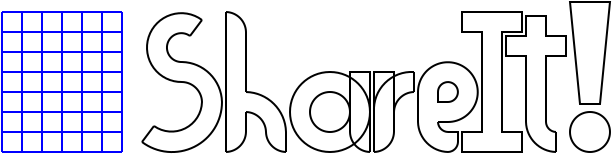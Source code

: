 <?xml version="1.0" encoding="UTF-8"?>
<dia:diagram xmlns:dia="http://www.lysator.liu.se/~alla/dia/">
  <dia:layer name="Fondo" visible="true" active="true">
    <dia:group>
      <dia:object type="Standard - Line" version="0" id="O0">
        <dia:attribute name="obj_pos">
          <dia:point val="-7,4"/>
        </dia:attribute>
        <dia:attribute name="obj_bb">
          <dia:rectangle val="-7.05,3.95;-0.95,4.05"/>
        </dia:attribute>
        <dia:attribute name="conn_endpoints">
          <dia:point val="-7,4"/>
          <dia:point val="-1,4"/>
        </dia:attribute>
        <dia:attribute name="numcp">
          <dia:int val="1"/>
        </dia:attribute>
        <dia:attribute name="line_color">
          <dia:color val="#0000ff"/>
        </dia:attribute>
      </dia:object>
      <dia:object type="Standard - Line" version="0" id="O1">
        <dia:attribute name="obj_pos">
          <dia:point val="-7,5"/>
        </dia:attribute>
        <dia:attribute name="obj_bb">
          <dia:rectangle val="-7.05,4.95;-0.95,5.05"/>
        </dia:attribute>
        <dia:attribute name="conn_endpoints">
          <dia:point val="-7,5"/>
          <dia:point val="-1,5"/>
        </dia:attribute>
        <dia:attribute name="numcp">
          <dia:int val="1"/>
        </dia:attribute>
        <dia:attribute name="line_color">
          <dia:color val="#0000ff"/>
        </dia:attribute>
      </dia:object>
      <dia:object type="Standard - Line" version="0" id="O2">
        <dia:attribute name="obj_pos">
          <dia:point val="-7,6"/>
        </dia:attribute>
        <dia:attribute name="obj_bb">
          <dia:rectangle val="-7.05,5.95;-0.95,6.05"/>
        </dia:attribute>
        <dia:attribute name="conn_endpoints">
          <dia:point val="-7,6"/>
          <dia:point val="-1,6"/>
        </dia:attribute>
        <dia:attribute name="numcp">
          <dia:int val="1"/>
        </dia:attribute>
        <dia:attribute name="line_color">
          <dia:color val="#0000ff"/>
        </dia:attribute>
      </dia:object>
      <dia:object type="Standard - Line" version="0" id="O3">
        <dia:attribute name="obj_pos">
          <dia:point val="-7,7"/>
        </dia:attribute>
        <dia:attribute name="obj_bb">
          <dia:rectangle val="-7.05,6.95;-0.95,7.05"/>
        </dia:attribute>
        <dia:attribute name="conn_endpoints">
          <dia:point val="-7,7"/>
          <dia:point val="-1,7"/>
        </dia:attribute>
        <dia:attribute name="numcp">
          <dia:int val="1"/>
        </dia:attribute>
        <dia:attribute name="line_color">
          <dia:color val="#0000ff"/>
        </dia:attribute>
      </dia:object>
      <dia:object type="Standard - Line" version="0" id="O4">
        <dia:attribute name="obj_pos">
          <dia:point val="-7,3"/>
        </dia:attribute>
        <dia:attribute name="obj_bb">
          <dia:rectangle val="-7.05,2.95;-0.95,3.05"/>
        </dia:attribute>
        <dia:attribute name="conn_endpoints">
          <dia:point val="-7,3"/>
          <dia:point val="-1,3"/>
        </dia:attribute>
        <dia:attribute name="numcp">
          <dia:int val="1"/>
        </dia:attribute>
        <dia:attribute name="line_color">
          <dia:color val="#0000ff"/>
        </dia:attribute>
      </dia:object>
      <dia:object type="Standard - Line" version="0" id="O5">
        <dia:attribute name="obj_pos">
          <dia:point val="-7,2"/>
        </dia:attribute>
        <dia:attribute name="obj_bb">
          <dia:rectangle val="-7.05,1.95;-0.95,2.05"/>
        </dia:attribute>
        <dia:attribute name="conn_endpoints">
          <dia:point val="-7,2"/>
          <dia:point val="-1,2"/>
        </dia:attribute>
        <dia:attribute name="numcp">
          <dia:int val="1"/>
        </dia:attribute>
        <dia:attribute name="line_color">
          <dia:color val="#0000ff"/>
        </dia:attribute>
      </dia:object>
      <dia:object type="Standard - Line" version="0" id="O6">
        <dia:attribute name="obj_pos">
          <dia:point val="-7,1"/>
        </dia:attribute>
        <dia:attribute name="obj_bb">
          <dia:rectangle val="-7.05,0.95;-0.95,1.05"/>
        </dia:attribute>
        <dia:attribute name="conn_endpoints">
          <dia:point val="-7,1"/>
          <dia:point val="-1,1"/>
        </dia:attribute>
        <dia:attribute name="numcp">
          <dia:int val="1"/>
        </dia:attribute>
        <dia:attribute name="line_color">
          <dia:color val="#0000ff"/>
        </dia:attribute>
      </dia:object>
      <dia:object type="Standard - Line" version="0" id="O7">
        <dia:attribute name="obj_pos">
          <dia:point val="-7,4.441e-15"/>
        </dia:attribute>
        <dia:attribute name="obj_bb">
          <dia:rectangle val="-7.05,-0.05;-0.95,0.05"/>
        </dia:attribute>
        <dia:attribute name="conn_endpoints">
          <dia:point val="-7,4.441e-15"/>
          <dia:point val="-1,4.441e-15"/>
        </dia:attribute>
        <dia:attribute name="numcp">
          <dia:int val="1"/>
        </dia:attribute>
        <dia:attribute name="line_color">
          <dia:color val="#0000ff"/>
        </dia:attribute>
      </dia:object>
      <dia:object type="Standard - Line" version="0" id="O8">
        <dia:attribute name="obj_pos">
          <dia:point val="-7,4.441e-15"/>
        </dia:attribute>
        <dia:attribute name="obj_bb">
          <dia:rectangle val="-7.05,-0.05;-6.95,7.05"/>
        </dia:attribute>
        <dia:attribute name="conn_endpoints">
          <dia:point val="-7,4.441e-15"/>
          <dia:point val="-7,7"/>
        </dia:attribute>
        <dia:attribute name="numcp">
          <dia:int val="1"/>
        </dia:attribute>
        <dia:attribute name="line_color">
          <dia:color val="#0000ff"/>
        </dia:attribute>
      </dia:object>
      <dia:object type="Standard - Line" version="0" id="O9">
        <dia:attribute name="obj_pos">
          <dia:point val="-6,4.441e-15"/>
        </dia:attribute>
        <dia:attribute name="obj_bb">
          <dia:rectangle val="-6.05,-0.05;-5.95,7.05"/>
        </dia:attribute>
        <dia:attribute name="conn_endpoints">
          <dia:point val="-6,4.441e-15"/>
          <dia:point val="-6,7"/>
        </dia:attribute>
        <dia:attribute name="numcp">
          <dia:int val="1"/>
        </dia:attribute>
        <dia:attribute name="line_color">
          <dia:color val="#0000ff"/>
        </dia:attribute>
      </dia:object>
      <dia:object type="Standard - Line" version="0" id="O10">
        <dia:attribute name="obj_pos">
          <dia:point val="-5,4.441e-15"/>
        </dia:attribute>
        <dia:attribute name="obj_bb">
          <dia:rectangle val="-5.05,-0.05;-4.95,7.05"/>
        </dia:attribute>
        <dia:attribute name="conn_endpoints">
          <dia:point val="-5,4.441e-15"/>
          <dia:point val="-5,7"/>
        </dia:attribute>
        <dia:attribute name="numcp">
          <dia:int val="1"/>
        </dia:attribute>
        <dia:attribute name="line_color">
          <dia:color val="#0000ff"/>
        </dia:attribute>
      </dia:object>
      <dia:object type="Standard - Line" version="0" id="O11">
        <dia:attribute name="obj_pos">
          <dia:point val="-4,4.441e-15"/>
        </dia:attribute>
        <dia:attribute name="obj_bb">
          <dia:rectangle val="-4.05,-0.05;-3.95,7.05"/>
        </dia:attribute>
        <dia:attribute name="conn_endpoints">
          <dia:point val="-4,4.441e-15"/>
          <dia:point val="-4,7"/>
        </dia:attribute>
        <dia:attribute name="numcp">
          <dia:int val="1"/>
        </dia:attribute>
        <dia:attribute name="line_color">
          <dia:color val="#0000ff"/>
        </dia:attribute>
      </dia:object>
      <dia:object type="Standard - Line" version="0" id="O12">
        <dia:attribute name="obj_pos">
          <dia:point val="-3,4.441e-15"/>
        </dia:attribute>
        <dia:attribute name="obj_bb">
          <dia:rectangle val="-3.05,-0.05;-2.95,7.05"/>
        </dia:attribute>
        <dia:attribute name="conn_endpoints">
          <dia:point val="-3,4.441e-15"/>
          <dia:point val="-3,7"/>
        </dia:attribute>
        <dia:attribute name="numcp">
          <dia:int val="1"/>
        </dia:attribute>
        <dia:attribute name="line_color">
          <dia:color val="#0000ff"/>
        </dia:attribute>
      </dia:object>
      <dia:object type="Standard - Line" version="0" id="O13">
        <dia:attribute name="obj_pos">
          <dia:point val="-2,4.441e-15"/>
        </dia:attribute>
        <dia:attribute name="obj_bb">
          <dia:rectangle val="-2.05,-0.05;-1.95,7.05"/>
        </dia:attribute>
        <dia:attribute name="conn_endpoints">
          <dia:point val="-2,4.441e-15"/>
          <dia:point val="-2,7"/>
        </dia:attribute>
        <dia:attribute name="numcp">
          <dia:int val="1"/>
        </dia:attribute>
        <dia:attribute name="line_color">
          <dia:color val="#0000ff"/>
        </dia:attribute>
      </dia:object>
      <dia:object type="Standard - Line" version="0" id="O14">
        <dia:attribute name="obj_pos">
          <dia:point val="-1,4.441e-15"/>
        </dia:attribute>
        <dia:attribute name="obj_bb">
          <dia:rectangle val="-1.05,-0.05;-0.95,7.05"/>
        </dia:attribute>
        <dia:attribute name="conn_endpoints">
          <dia:point val="-1,4.441e-15"/>
          <dia:point val="-1,7"/>
        </dia:attribute>
        <dia:attribute name="numcp">
          <dia:int val="1"/>
        </dia:attribute>
        <dia:attribute name="line_color">
          <dia:color val="#0000ff"/>
        </dia:attribute>
      </dia:object>
    </dia:group>
    <dia:group>
      <dia:object type="Standard - Arc" version="0" id="O15">
        <dia:attribute name="obj_pos">
          <dia:point val="2,3.5"/>
        </dia:attribute>
        <dia:attribute name="obj_bb">
          <dia:rectangle val="1.929,3.429;3.071,4.571"/>
        </dia:attribute>
        <dia:attribute name="conn_endpoints">
          <dia:point val="2,3.5"/>
          <dia:point val="3,4.5"/>
        </dia:attribute>
        <dia:attribute name="curve_distance">
          <dia:real val="-0.283"/>
        </dia:attribute>
      </dia:object>
      <dia:object type="Standard - Arc" version="0" id="O16">
        <dia:attribute name="obj_pos">
          <dia:point val="2,3.5"/>
        </dia:attribute>
        <dia:attribute name="obj_bb">
          <dia:rectangle val="0.2,0.008;3.063,3.563"/>
        </dia:attribute>
        <dia:attribute name="conn_endpoints">
          <dia:point val="2,3.5"/>
          <dia:point val="3,0.4"/>
        </dia:attribute>
        <dia:attribute name="curve_distance">
          <dia:real val="-2.277"/>
        </dia:attribute>
      </dia:object>
      <dia:object type="Standard - Arc" version="0" id="O17">
        <dia:attribute name="obj_pos">
          <dia:point val="2.4,1.2"/>
        </dia:attribute>
        <dia:attribute name="obj_bb">
          <dia:rectangle val="1.198,1.007;2.462,2.562"/>
        </dia:attribute>
        <dia:attribute name="conn_endpoints">
          <dia:point val="2.4,1.2"/>
          <dia:point val="2,2.5"/>
        </dia:attribute>
        <dia:attribute name="curve_distance">
          <dia:real val="0.963"/>
        </dia:attribute>
      </dia:object>
      <dia:object type="Standard - Arc" version="0" id="O18">
        <dia:attribute name="obj_pos">
          <dia:point val="4,4.5"/>
        </dia:attribute>
        <dia:attribute name="obj_bb">
          <dia:rectangle val="-0.067,4.433;4.067,7.054"/>
        </dia:attribute>
        <dia:attribute name="conn_endpoints">
          <dia:point val="4,4.5"/>
          <dia:point val="0,6.5"/>
        </dia:attribute>
        <dia:attribute name="curve_distance">
          <dia:real val="-1.386"/>
        </dia:attribute>
      </dia:object>
      <dia:object type="Standard - Arc" version="0" id="O19">
        <dia:attribute name="obj_pos">
          <dia:point val="3,4.5"/>
        </dia:attribute>
        <dia:attribute name="obj_bb">
          <dia:rectangle val="0.533,4.433;3.067,6.031"/>
        </dia:attribute>
        <dia:attribute name="conn_endpoints">
          <dia:point val="3,4.5"/>
          <dia:point val="0.6,5.7"/>
        </dia:attribute>
        <dia:attribute name="curve_distance">
          <dia:real val="-0.805"/>
        </dia:attribute>
      </dia:object>
      <dia:object type="Standard - Arc" version="0" id="O20">
        <dia:attribute name="obj_pos">
          <dia:point val="2,2.5"/>
        </dia:attribute>
        <dia:attribute name="obj_bb">
          <dia:rectangle val="1.929,2.429;4.071,4.571"/>
        </dia:attribute>
        <dia:attribute name="conn_endpoints">
          <dia:point val="2,2.5"/>
          <dia:point val="4,4.5"/>
        </dia:attribute>
        <dia:attribute name="curve_distance">
          <dia:real val="-0.566"/>
        </dia:attribute>
      </dia:object>
      <dia:object type="Standard - Line" version="0" id="O21">
        <dia:attribute name="obj_pos">
          <dia:point val="0,6.5"/>
        </dia:attribute>
        <dia:attribute name="obj_bb">
          <dia:rectangle val="-0.07,5.63;0.67,6.57"/>
        </dia:attribute>
        <dia:attribute name="conn_endpoints">
          <dia:point val="0,6.5"/>
          <dia:point val="0.6,5.7"/>
        </dia:attribute>
        <dia:attribute name="numcp">
          <dia:int val="1"/>
        </dia:attribute>
      </dia:object>
      <dia:object type="Standard - Line" version="0" id="O22">
        <dia:attribute name="obj_pos">
          <dia:point val="2.4,1.2"/>
        </dia:attribute>
        <dia:attribute name="obj_bb">
          <dia:rectangle val="2.33,0.33;3.07,1.27"/>
        </dia:attribute>
        <dia:attribute name="conn_endpoints">
          <dia:point val="2.4,1.2"/>
          <dia:point val="3,0.4"/>
        </dia:attribute>
        <dia:attribute name="numcp">
          <dia:int val="1"/>
        </dia:attribute>
      </dia:object>
    </dia:group>
    <dia:group>
      <dia:object type="Standard - Line" version="0" id="O23">
        <dia:attribute name="obj_pos">
          <dia:point val="7.2,6"/>
        </dia:attribute>
        <dia:attribute name="obj_bb">
          <dia:rectangle val="7.15,5.95;7.25,7.05"/>
        </dia:attribute>
        <dia:attribute name="conn_endpoints">
          <dia:point val="7.2,6"/>
          <dia:point val="7.2,7"/>
        </dia:attribute>
        <dia:attribute name="numcp">
          <dia:int val="1"/>
        </dia:attribute>
      </dia:object>
      <dia:object type="Standard - Line" version="0" id="O24">
        <dia:attribute name="obj_pos">
          <dia:point val="4.2,1.11e-14"/>
        </dia:attribute>
        <dia:attribute name="obj_bb">
          <dia:rectangle val="4.15,-0.05;4.25,7.05"/>
        </dia:attribute>
        <dia:attribute name="conn_endpoints">
          <dia:point val="4.2,1.11e-14"/>
          <dia:point val="4.2,7"/>
        </dia:attribute>
        <dia:attribute name="numcp">
          <dia:int val="1"/>
        </dia:attribute>
      </dia:object>
      <dia:object type="Standard - Arc" version="0" id="O25">
        <dia:attribute name="obj_pos">
          <dia:point val="5.2,1"/>
        </dia:attribute>
        <dia:attribute name="obj_bb">
          <dia:rectangle val="4.129,-0.071;5.271,1.071"/>
        </dia:attribute>
        <dia:attribute name="conn_endpoints">
          <dia:point val="5.2,1"/>
          <dia:point val="4.2,1.066e-14"/>
        </dia:attribute>
        <dia:attribute name="curve_distance">
          <dia:real val="0.283"/>
        </dia:attribute>
      </dia:object>
      <dia:object type="Standard - Arc" version="0" id="O26">
        <dia:attribute name="obj_pos">
          <dia:point val="4.2,7"/>
        </dia:attribute>
        <dia:attribute name="obj_bb">
          <dia:rectangle val="4.129,5.929;5.271,7.071"/>
        </dia:attribute>
        <dia:attribute name="conn_endpoints">
          <dia:point val="4.2,7"/>
          <dia:point val="5.2,6"/>
        </dia:attribute>
        <dia:attribute name="curve_distance">
          <dia:real val="0.283"/>
        </dia:attribute>
      </dia:object>
      <dia:object type="Standard - Line" version="0" id="O27">
        <dia:attribute name="obj_pos">
          <dia:point val="5.2,6"/>
        </dia:attribute>
        <dia:attribute name="obj_bb">
          <dia:rectangle val="5.15,4.95;5.25,6.05"/>
        </dia:attribute>
        <dia:attribute name="conn_endpoints">
          <dia:point val="5.2,6"/>
          <dia:point val="5.2,5"/>
        </dia:attribute>
        <dia:attribute name="numcp">
          <dia:int val="1"/>
        </dia:attribute>
      </dia:object>
      <dia:object type="Standard - Arc" version="0" id="O28">
        <dia:attribute name="obj_pos">
          <dia:point val="5.2,5"/>
        </dia:attribute>
        <dia:attribute name="obj_bb">
          <dia:rectangle val="5.129,4.929;6.271,6.071"/>
        </dia:attribute>
        <dia:attribute name="conn_endpoints">
          <dia:point val="5.2,5"/>
          <dia:point val="6.2,6"/>
        </dia:attribute>
        <dia:attribute name="curve_distance">
          <dia:real val="-0.283"/>
        </dia:attribute>
      </dia:object>
      <dia:object type="Standard - Arc" version="0" id="O29">
        <dia:attribute name="obj_pos">
          <dia:point val="6.2,6"/>
        </dia:attribute>
        <dia:attribute name="obj_bb">
          <dia:rectangle val="6.129,5.929;7.271,7.071"/>
        </dia:attribute>
        <dia:attribute name="conn_endpoints">
          <dia:point val="6.2,6"/>
          <dia:point val="7.2,7"/>
        </dia:attribute>
        <dia:attribute name="curve_distance">
          <dia:real val="0.283"/>
        </dia:attribute>
      </dia:object>
      <dia:object type="Standard - Line" version="0" id="O30">
        <dia:attribute name="obj_pos">
          <dia:point val="5.2,1"/>
        </dia:attribute>
        <dia:attribute name="obj_bb">
          <dia:rectangle val="5.15,0.95;5.25,4.05"/>
        </dia:attribute>
        <dia:attribute name="conn_endpoints">
          <dia:point val="5.2,1"/>
          <dia:point val="5.2,4"/>
        </dia:attribute>
        <dia:attribute name="numcp">
          <dia:int val="1"/>
        </dia:attribute>
      </dia:object>
      <dia:object type="Standard - Arc" version="0" id="O31">
        <dia:attribute name="obj_pos">
          <dia:point val="5.2,4"/>
        </dia:attribute>
        <dia:attribute name="obj_bb">
          <dia:rectangle val="5.129,3.929;7.271,6.071"/>
        </dia:attribute>
        <dia:attribute name="conn_endpoints">
          <dia:point val="5.2,4"/>
          <dia:point val="7.2,6"/>
        </dia:attribute>
        <dia:attribute name="curve_distance">
          <dia:real val="-0.566"/>
        </dia:attribute>
      </dia:object>
    </dia:group>
    <dia:group>
      <dia:object type="Standard - Ellipse" version="0" id="O32">
        <dia:attribute name="obj_pos">
          <dia:point val="7.4,3"/>
        </dia:attribute>
        <dia:attribute name="obj_bb">
          <dia:rectangle val="7.35,2.95;11.45,7.05"/>
        </dia:attribute>
        <dia:attribute name="elem_corner">
          <dia:point val="7.4,3"/>
        </dia:attribute>
        <dia:attribute name="elem_width">
          <dia:real val="4"/>
        </dia:attribute>
        <dia:attribute name="elem_height">
          <dia:real val="4"/>
        </dia:attribute>
        <dia:attribute name="border_width">
          <dia:real val="0.1"/>
        </dia:attribute>
        <dia:attribute name="show_background">
          <dia:boolean val="false"/>
        </dia:attribute>
        <dia:attribute name="aspect">
          <dia:enum val="2"/>
        </dia:attribute>
      </dia:object>
      <dia:object type="Standard - Ellipse" version="0" id="O33">
        <dia:attribute name="obj_pos">
          <dia:point val="8.4,4"/>
        </dia:attribute>
        <dia:attribute name="obj_bb">
          <dia:rectangle val="8.35,3.95;10.45,6.05"/>
        </dia:attribute>
        <dia:attribute name="elem_corner">
          <dia:point val="8.4,4"/>
        </dia:attribute>
        <dia:attribute name="elem_width">
          <dia:real val="2"/>
        </dia:attribute>
        <dia:attribute name="elem_height">
          <dia:real val="2"/>
        </dia:attribute>
        <dia:attribute name="border_width">
          <dia:real val="0.1"/>
        </dia:attribute>
        <dia:attribute name="show_background">
          <dia:boolean val="false"/>
        </dia:attribute>
        <dia:attribute name="aspect">
          <dia:enum val="2"/>
        </dia:attribute>
      </dia:object>
      <dia:object type="Standard - Arc" version="0" id="O34">
        <dia:attribute name="obj_pos">
          <dia:point val="10.4,6"/>
        </dia:attribute>
        <dia:attribute name="obj_bb">
          <dia:rectangle val="10.329,5.929;11.471,7.071"/>
        </dia:attribute>
        <dia:attribute name="conn_endpoints">
          <dia:point val="10.4,6"/>
          <dia:point val="11.4,7"/>
        </dia:attribute>
        <dia:attribute name="curve_distance">
          <dia:real val="0.283"/>
        </dia:attribute>
      </dia:object>
      <dia:object type="Standard - ZigZagLine" version="1" id="O35">
        <dia:attribute name="obj_pos">
          <dia:point val="10.4,6"/>
        </dia:attribute>
        <dia:attribute name="obj_bb">
          <dia:rectangle val="10.35,2.95;11.45,7.05"/>
        </dia:attribute>
        <dia:attribute name="orth_points">
          <dia:point val="10.4,6"/>
          <dia:point val="10.4,3"/>
          <dia:point val="11.4,3"/>
          <dia:point val="11.4,7"/>
        </dia:attribute>
        <dia:attribute name="orth_orient">
          <dia:enum val="1"/>
          <dia:enum val="0"/>
          <dia:enum val="1"/>
        </dia:attribute>
        <dia:attribute name="autorouting">
          <dia:boolean val="false"/>
        </dia:attribute>
      </dia:object>
    </dia:group>
    <dia:group>
      <dia:object type="Standard - Arc" version="0" id="O36">
        <dia:attribute name="obj_pos">
          <dia:point val="11.6,7"/>
        </dia:attribute>
        <dia:attribute name="obj_bb">
          <dia:rectangle val="11.529,5.929;12.671,7.071"/>
        </dia:attribute>
        <dia:attribute name="conn_endpoints">
          <dia:point val="11.6,7"/>
          <dia:point val="12.6,6"/>
        </dia:attribute>
        <dia:attribute name="curve_distance">
          <dia:real val="0.283"/>
        </dia:attribute>
      </dia:object>
      <dia:object type="Standard - Arc" version="0" id="O37">
        <dia:attribute name="obj_pos">
          <dia:point val="13.6,3"/>
        </dia:attribute>
        <dia:attribute name="obj_bb">
          <dia:rectangle val="11.529,2.929;13.671,5.071"/>
        </dia:attribute>
        <dia:attribute name="conn_endpoints">
          <dia:point val="13.6,3"/>
          <dia:point val="11.6,5"/>
        </dia:attribute>
        <dia:attribute name="curve_distance">
          <dia:real val="0.636"/>
        </dia:attribute>
      </dia:object>
      <dia:object type="Standard - Arc" version="0" id="O38">
        <dia:attribute name="obj_pos">
          <dia:point val="13.6,4"/>
        </dia:attribute>
        <dia:attribute name="obj_bb">
          <dia:rectangle val="12.529,3.929;13.671,5.071"/>
        </dia:attribute>
        <dia:attribute name="conn_endpoints">
          <dia:point val="13.6,4"/>
          <dia:point val="12.6,5"/>
        </dia:attribute>
        <dia:attribute name="curve_distance">
          <dia:real val="0.283"/>
        </dia:attribute>
      </dia:object>
      <dia:object type="Standard - Line" version="0" id="O39">
        <dia:attribute name="obj_pos">
          <dia:point val="13.6,3"/>
        </dia:attribute>
        <dia:attribute name="obj_bb">
          <dia:rectangle val="13.55,2.95;13.65,4.05"/>
        </dia:attribute>
        <dia:attribute name="conn_endpoints">
          <dia:point val="13.6,3"/>
          <dia:point val="13.6,4"/>
        </dia:attribute>
        <dia:attribute name="numcp">
          <dia:int val="1"/>
        </dia:attribute>
      </dia:object>
      <dia:object type="Standard - ZigZagLine" version="1" id="O40">
        <dia:attribute name="obj_pos">
          <dia:point val="11.6,7"/>
        </dia:attribute>
        <dia:attribute name="obj_bb">
          <dia:rectangle val="11.55,2.95;12.65,7.05"/>
        </dia:attribute>
        <dia:attribute name="orth_points">
          <dia:point val="11.6,7"/>
          <dia:point val="11.6,3"/>
          <dia:point val="12.6,3"/>
          <dia:point val="12.6,6"/>
        </dia:attribute>
        <dia:attribute name="orth_orient">
          <dia:enum val="1"/>
          <dia:enum val="0"/>
          <dia:enum val="1"/>
        </dia:attribute>
        <dia:attribute name="autorouting">
          <dia:boolean val="false"/>
        </dia:attribute>
      </dia:object>
    </dia:group>
    <dia:group>
      <dia:object type="Standard - Arc" version="0" id="O41">
        <dia:attribute name="obj_pos">
          <dia:point val="13.8,5.5"/>
        </dia:attribute>
        <dia:attribute name="obj_bb">
          <dia:rectangle val="13.729,5.429;15.371,7.071"/>
        </dia:attribute>
        <dia:attribute name="conn_endpoints">
          <dia:point val="13.8,5.5"/>
          <dia:point val="15.3,7"/>
        </dia:attribute>
        <dia:attribute name="curve_distance">
          <dia:real val="0.424"/>
        </dia:attribute>
      </dia:object>
      <dia:object type="Standard - Line" version="0" id="O42">
        <dia:attribute name="obj_pos">
          <dia:point val="13.8,4"/>
        </dia:attribute>
        <dia:attribute name="obj_bb">
          <dia:rectangle val="13.75,3.95;13.85,5.55"/>
        </dia:attribute>
        <dia:attribute name="conn_endpoints">
          <dia:point val="13.8,4"/>
          <dia:point val="13.8,5.5"/>
        </dia:attribute>
        <dia:attribute name="numcp">
          <dia:int val="1"/>
        </dia:attribute>
      </dia:object>
      <dia:object type="Standard - Arc" version="0" id="O43">
        <dia:attribute name="obj_pos">
          <dia:point val="14.8,5.5"/>
        </dia:attribute>
        <dia:attribute name="obj_bb">
          <dia:rectangle val="14.729,5.429;15.371,6.071"/>
        </dia:attribute>
        <dia:attribute name="conn_endpoints">
          <dia:point val="14.8,5.5"/>
          <dia:point val="15.3,6"/>
        </dia:attribute>
        <dia:attribute name="curve_distance">
          <dia:real val="0.141"/>
        </dia:attribute>
      </dia:object>
      <dia:object type="Standard - Arc" version="0" id="O44">
        <dia:attribute name="obj_pos">
          <dia:point val="15.3,5.5"/>
        </dia:attribute>
        <dia:attribute name="obj_bb">
          <dia:rectangle val="13.729,2.462;16.837,5.571"/>
        </dia:attribute>
        <dia:attribute name="conn_endpoints">
          <dia:point val="15.3,5.5"/>
          <dia:point val="13.8,4"/>
        </dia:attribute>
        <dia:attribute name="curve_distance">
          <dia:real val="2.546"/>
        </dia:attribute>
      </dia:object>
      <dia:object type="Standard - Arc" version="0" id="O45">
        <dia:attribute name="obj_pos">
          <dia:point val="14.8,4"/>
        </dia:attribute>
        <dia:attribute name="obj_bb">
          <dia:rectangle val="14.729,3.454;15.846,4.571"/>
        </dia:attribute>
        <dia:attribute name="conn_endpoints">
          <dia:point val="14.8,4"/>
          <dia:point val="15.3,4.5"/>
        </dia:attribute>
        <dia:attribute name="curve_distance">
          <dia:real val="-0.849"/>
        </dia:attribute>
      </dia:object>
      <dia:object type="Standard - Line" version="0" id="O46">
        <dia:attribute name="obj_pos">
          <dia:point val="14.8,5.5"/>
        </dia:attribute>
        <dia:attribute name="obj_bb">
          <dia:rectangle val="14.75,5.45;15.35,5.55"/>
        </dia:attribute>
        <dia:attribute name="conn_endpoints">
          <dia:point val="14.8,5.5"/>
          <dia:point val="15.3,5.5"/>
        </dia:attribute>
        <dia:attribute name="numcp">
          <dia:int val="1"/>
        </dia:attribute>
      </dia:object>
      <dia:object type="Standard - Arc" version="0" id="O47">
        <dia:attribute name="obj_pos">
          <dia:point val="15.3,7"/>
        </dia:attribute>
        <dia:attribute name="obj_bb">
          <dia:rectangle val="15.229,6.429;15.871,7.071"/>
        </dia:attribute>
        <dia:attribute name="conn_endpoints">
          <dia:point val="15.3,7"/>
          <dia:point val="15.8,6.5"/>
        </dia:attribute>
        <dia:attribute name="curve_distance">
          <dia:real val="0.141"/>
        </dia:attribute>
      </dia:object>
      <dia:object type="Standard - ZigZagLine" version="1" id="O48">
        <dia:attribute name="obj_pos">
          <dia:point val="14.8,4"/>
        </dia:attribute>
        <dia:attribute name="obj_bb">
          <dia:rectangle val="14.75,3.95;15.35,4.55"/>
        </dia:attribute>
        <dia:attribute name="orth_points">
          <dia:point val="14.8,4"/>
          <dia:point val="14.8,4.5"/>
          <dia:point val="15.3,4.5"/>
        </dia:attribute>
        <dia:attribute name="orth_orient">
          <dia:enum val="1"/>
          <dia:enum val="0"/>
        </dia:attribute>
        <dia:attribute name="autorouting">
          <dia:boolean val="false"/>
        </dia:attribute>
      </dia:object>
      <dia:object type="Standard - ZigZagLine" version="1" id="O49">
        <dia:attribute name="obj_pos">
          <dia:point val="15.3,6"/>
        </dia:attribute>
        <dia:attribute name="obj_bb">
          <dia:rectangle val="15.25,5.95;15.85,6.55"/>
        </dia:attribute>
        <dia:attribute name="orth_points">
          <dia:point val="15.3,6"/>
          <dia:point val="15.8,6"/>
          <dia:point val="15.8,6.5"/>
        </dia:attribute>
        <dia:attribute name="orth_orient">
          <dia:enum val="0"/>
          <dia:enum val="1"/>
        </dia:attribute>
        <dia:attribute name="autorouting">
          <dia:boolean val="false"/>
        </dia:attribute>
      </dia:object>
    </dia:group>
    <dia:object type="Standard - Polygon" version="0" id="O50">
      <dia:attribute name="obj_pos">
        <dia:point val="16,6"/>
      </dia:attribute>
      <dia:attribute name="obj_bb">
        <dia:rectangle val="15.95,-0.05;19.05,7.05"/>
      </dia:attribute>
      <dia:attribute name="poly_points">
        <dia:point val="16,6"/>
        <dia:point val="17,6"/>
        <dia:point val="17,1"/>
        <dia:point val="16,1"/>
        <dia:point val="16,3.109e-15"/>
        <dia:point val="19,3.109e-15"/>
        <dia:point val="19,1"/>
        <dia:point val="18,1"/>
        <dia:point val="18,6"/>
        <dia:point val="19,6"/>
        <dia:point val="19,7"/>
        <dia:point val="16,7"/>
      </dia:attribute>
      <dia:attribute name="line_width">
        <dia:real val="0.1"/>
      </dia:attribute>
      <dia:attribute name="show_background">
        <dia:boolean val="false"/>
      </dia:attribute>
    </dia:object>
    <dia:group>
      <dia:object type="Standard - ZigZagLine" version="1" id="O51">
        <dia:attribute name="obj_pos">
          <dia:point val="19.2,5.5"/>
        </dia:attribute>
        <dia:attribute name="obj_bb">
          <dia:rectangle val="18.15,0.15;21.25,5.55"/>
        </dia:attribute>
        <dia:attribute name="orth_points">
          <dia:point val="19.2,5.5"/>
          <dia:point val="19.2,2.2"/>
          <dia:point val="18.2,2.2"/>
          <dia:point val="18.2,1.2"/>
          <dia:point val="19.2,1.2"/>
          <dia:point val="19.2,0.2"/>
          <dia:point val="20.2,0.2"/>
          <dia:point val="20.2,1.2"/>
          <dia:point val="21.2,1.2"/>
          <dia:point val="21.2,2.2"/>
          <dia:point val="20.2,2.2"/>
          <dia:point val="20.2,5.5"/>
        </dia:attribute>
        <dia:attribute name="orth_orient">
          <dia:enum val="1"/>
          <dia:enum val="0"/>
          <dia:enum val="1"/>
          <dia:enum val="0"/>
          <dia:enum val="1"/>
          <dia:enum val="0"/>
          <dia:enum val="1"/>
          <dia:enum val="0"/>
          <dia:enum val="1"/>
          <dia:enum val="0"/>
          <dia:enum val="1"/>
        </dia:attribute>
        <dia:attribute name="autorouting">
          <dia:boolean val="false"/>
        </dia:attribute>
      </dia:object>
      <dia:object type="Standard - Arc" version="0" id="O52">
        <dia:attribute name="obj_pos">
          <dia:point val="19.2,5.5"/>
        </dia:attribute>
        <dia:attribute name="obj_bb">
          <dia:rectangle val="19.129,5.429;20.771,7.071"/>
        </dia:attribute>
        <dia:attribute name="conn_endpoints">
          <dia:point val="19.2,5.5"/>
          <dia:point val="20.7,7"/>
        </dia:attribute>
        <dia:attribute name="curve_distance">
          <dia:real val="0.424"/>
        </dia:attribute>
      </dia:object>
      <dia:object type="Standard - Line" version="0" id="O53">
        <dia:attribute name="obj_pos">
          <dia:point val="20.7,6"/>
        </dia:attribute>
        <dia:attribute name="obj_bb">
          <dia:rectangle val="20.65,5.95;20.75,7.05"/>
        </dia:attribute>
        <dia:attribute name="conn_endpoints">
          <dia:point val="20.7,6"/>
          <dia:point val="20.7,7"/>
        </dia:attribute>
        <dia:attribute name="numcp">
          <dia:int val="1"/>
        </dia:attribute>
      </dia:object>
      <dia:object type="Standard - Arc" version="0" id="O54">
        <dia:attribute name="obj_pos">
          <dia:point val="20.2,5.5"/>
        </dia:attribute>
        <dia:attribute name="obj_bb">
          <dia:rectangle val="20.129,5.429;20.771,6.071"/>
        </dia:attribute>
        <dia:attribute name="conn_endpoints">
          <dia:point val="20.2,5.5"/>
          <dia:point val="20.7,6"/>
        </dia:attribute>
        <dia:attribute name="curve_distance">
          <dia:real val="0.141"/>
        </dia:attribute>
      </dia:object>
    </dia:group>
    <dia:group>
      <dia:object type="Standard - Ellipse" version="0" id="O55">
        <dia:attribute name="obj_pos">
          <dia:point val="21.4,5"/>
        </dia:attribute>
        <dia:attribute name="obj_bb">
          <dia:rectangle val="21.35,4.95;23.45,7.05"/>
        </dia:attribute>
        <dia:attribute name="elem_corner">
          <dia:point val="21.4,5"/>
        </dia:attribute>
        <dia:attribute name="elem_width">
          <dia:real val="2"/>
        </dia:attribute>
        <dia:attribute name="elem_height">
          <dia:real val="2"/>
        </dia:attribute>
        <dia:attribute name="border_width">
          <dia:real val="0.1"/>
        </dia:attribute>
        <dia:attribute name="show_background">
          <dia:boolean val="false"/>
        </dia:attribute>
        <dia:attribute name="aspect">
          <dia:enum val="2"/>
        </dia:attribute>
      </dia:object>
      <dia:object type="Standard - Polygon" version="0" id="O56">
        <dia:attribute name="obj_pos">
          <dia:point val="21.4,-0.5"/>
        </dia:attribute>
        <dia:attribute name="obj_bb">
          <dia:rectangle val="21.345,-0.55;23.455,4.65"/>
        </dia:attribute>
        <dia:attribute name="poly_points">
          <dia:point val="21.4,-0.5"/>
          <dia:point val="23.4,-0.5"/>
          <dia:point val="22.9,4.6"/>
          <dia:point val="21.9,4.6"/>
        </dia:attribute>
        <dia:attribute name="line_width">
          <dia:real val="0.1"/>
        </dia:attribute>
        <dia:attribute name="show_background">
          <dia:boolean val="false"/>
        </dia:attribute>
      </dia:object>
    </dia:group>
  </dia:layer>
</dia:diagram>
